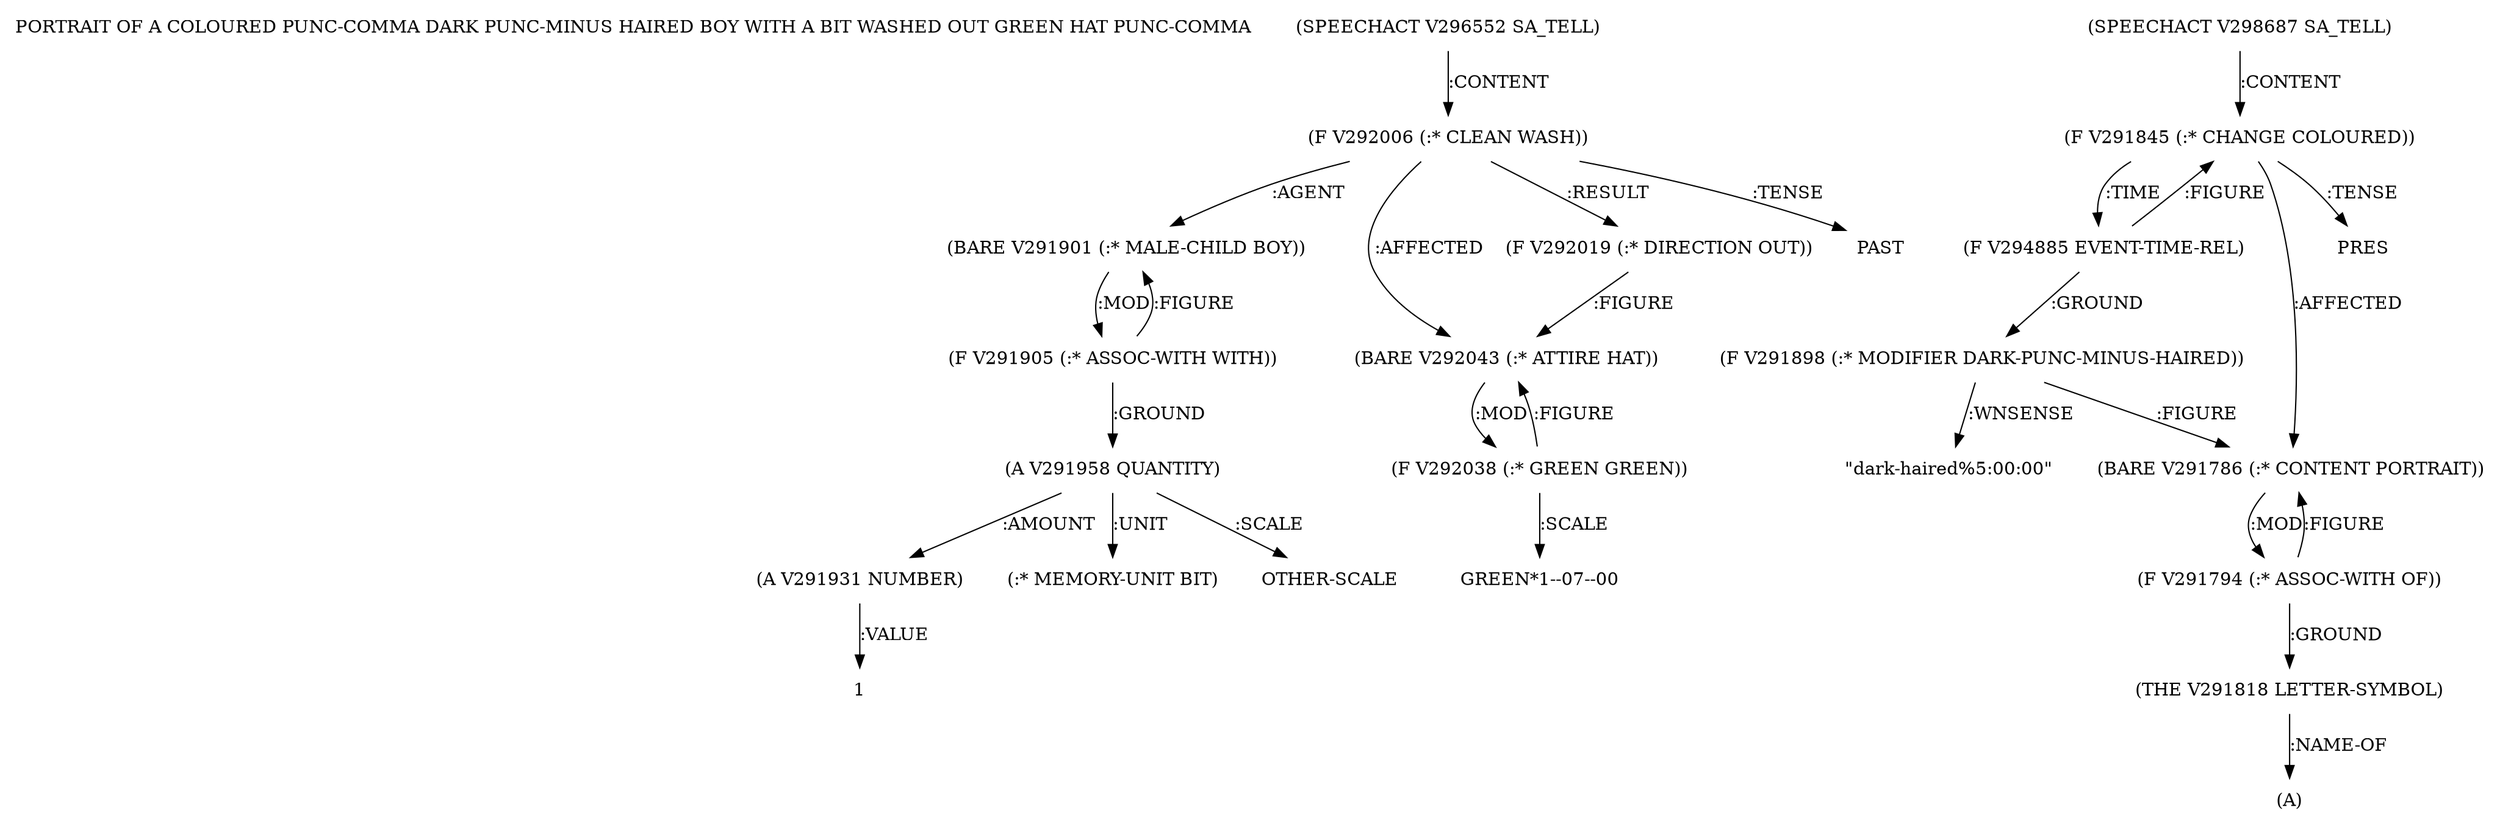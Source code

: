 digraph Terms {
  node [shape=none]
  "PORTRAIT OF A COLOURED PUNC-COMMA DARK PUNC-MINUS HAIRED BOY WITH A BIT WASHED OUT GREEN HAT PUNC-COMMA"
  "V296552" [label="(SPEECHACT V296552 SA_TELL)"]
  "V296552" -> "V292006" [label=":CONTENT"]
  "V292006" [label="(F V292006 (:* CLEAN WASH))"]
  "V292006" -> "V291901" [label=":AGENT"]
  "V292006" -> "V292043" [label=":AFFECTED"]
  "V292006" -> "V292019" [label=":RESULT"]
  "V292006" -> "NT301898" [label=":TENSE"]
  "NT301898" [label="PAST"]
  "V291901" [label="(BARE V291901 (:* MALE-CHILD BOY))"]
  "V291901" -> "V291905" [label=":MOD"]
  "V291905" [label="(F V291905 (:* ASSOC-WITH WITH))"]
  "V291905" -> "V291958" [label=":GROUND"]
  "V291905" -> "V291901" [label=":FIGURE"]
  "V291958" [label="(A V291958 QUANTITY)"]
  "V291958" -> "V291931" [label=":AMOUNT"]
  "V291958" -> "NT301899" [label=":UNIT"]
  "NT301899" [label="(:* MEMORY-UNIT BIT)"]
  "V291958" -> "NT301900" [label=":SCALE"]
  "NT301900" [label="OTHER-SCALE"]
  "V291931" [label="(A V291931 NUMBER)"]
  "V291931" -> "NT301901" [label=":VALUE"]
  "NT301901" [label="1"]
  "V292019" [label="(F V292019 (:* DIRECTION OUT))"]
  "V292019" -> "V292043" [label=":FIGURE"]
  "V292043" [label="(BARE V292043 (:* ATTIRE HAT))"]
  "V292043" -> "V292038" [label=":MOD"]
  "V292038" [label="(F V292038 (:* GREEN GREEN))"]
  "V292038" -> "V292043" [label=":FIGURE"]
  "V292038" -> "NT301902" [label=":SCALE"]
  "NT301902" [label="GREEN*1--07--00"]
  "V298687" [label="(SPEECHACT V298687 SA_TELL)"]
  "V298687" -> "V291845" [label=":CONTENT"]
  "V291845" [label="(F V291845 (:* CHANGE COLOURED))"]
  "V291845" -> "V294885" [label=":TIME"]
  "V291845" -> "V291786" [label=":AFFECTED"]
  "V291845" -> "NT301903" [label=":TENSE"]
  "NT301903" [label="PRES"]
  "V294885" [label="(F V294885 EVENT-TIME-REL)"]
  "V294885" -> "V291845" [label=":FIGURE"]
  "V294885" -> "V291898" [label=":GROUND"]
  "V291786" [label="(BARE V291786 (:* CONTENT PORTRAIT))"]
  "V291786" -> "V291794" [label=":MOD"]
  "V291794" [label="(F V291794 (:* ASSOC-WITH OF))"]
  "V291794" -> "V291818" [label=":GROUND"]
  "V291794" -> "V291786" [label=":FIGURE"]
  "V291818" [label="(THE V291818 LETTER-SYMBOL)"]
  "V291818" -> "NT301904" [label=":NAME-OF"]
  "NT301904" [label="(A)"]
  "V291898" [label="(F V291898 (:* MODIFIER DARK-PUNC-MINUS-HAIRED))"]
  "V291898" -> "V291786" [label=":FIGURE"]
  "V291898" -> "NT301906" [label=":WNSENSE"]
  "NT301906" [label="\"dark-haired%5:00:00\""]
}
